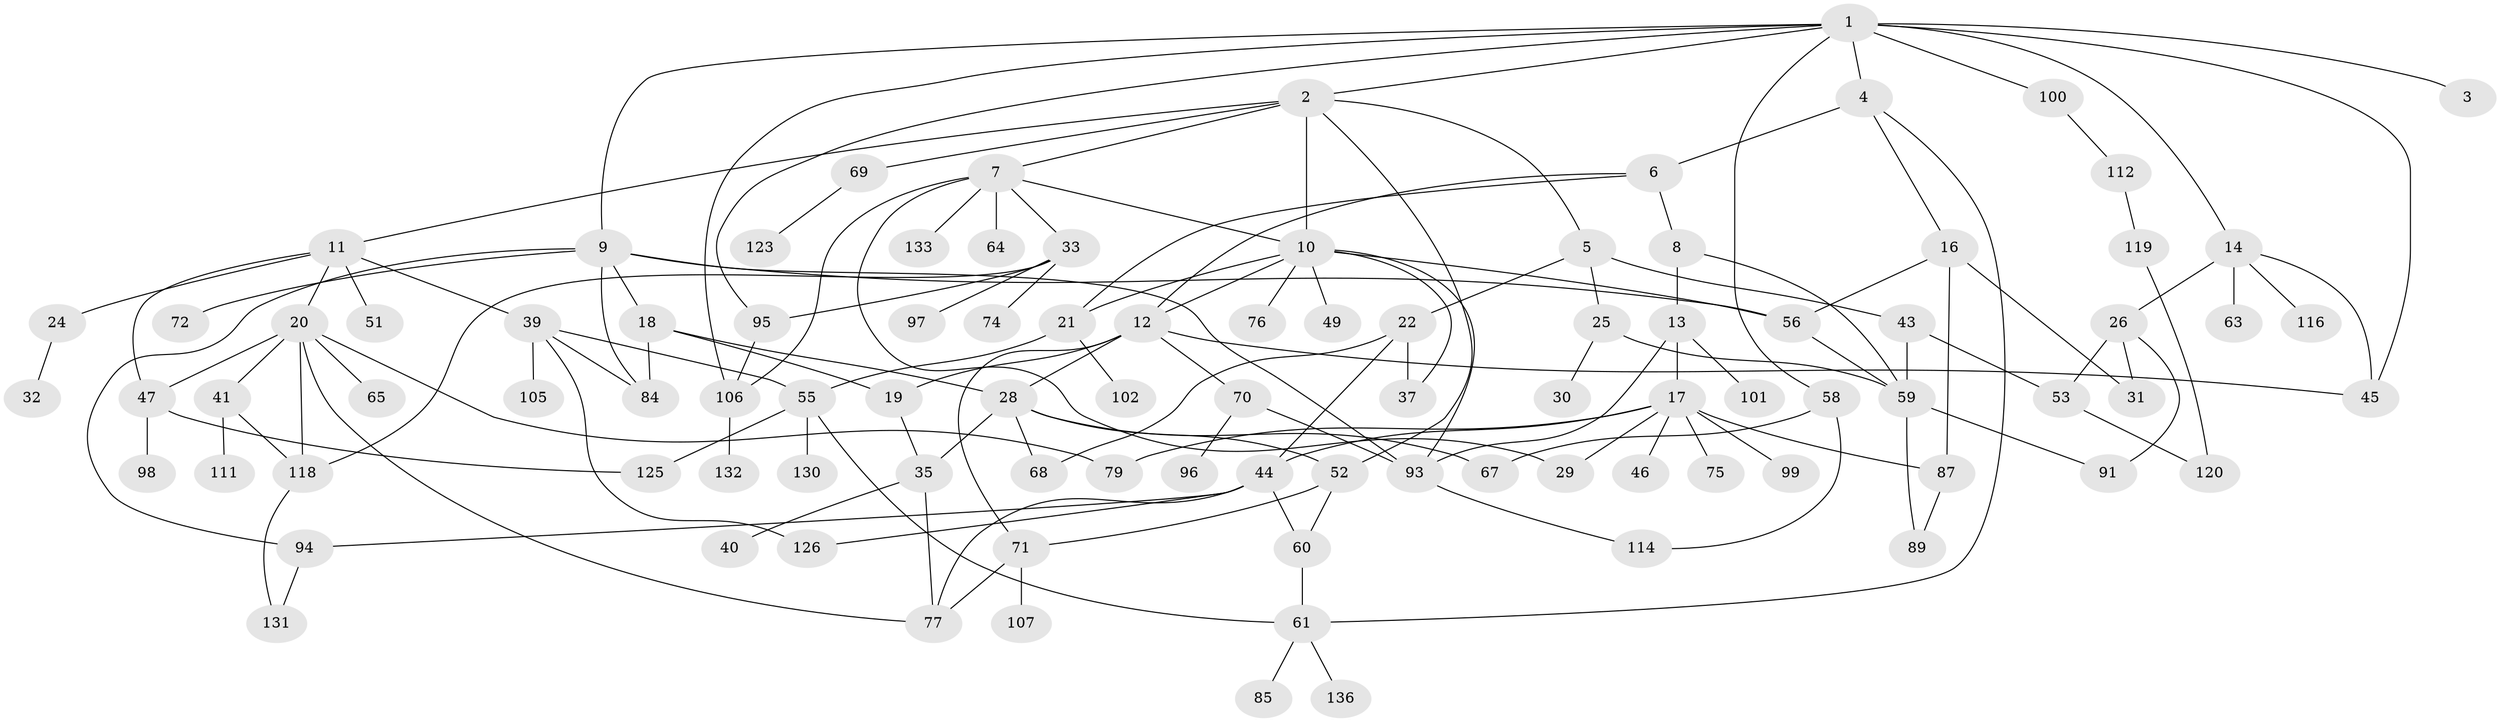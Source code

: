 // original degree distribution, {8: 0.014492753623188406, 6: 0.043478260869565216, 1: 0.2898550724637681, 4: 0.15942028985507245, 7: 0.007246376811594203, 3: 0.21014492753623187, 5: 0.057971014492753624, 2: 0.21739130434782608}
// Generated by graph-tools (version 1.1) at 2025/10/02/27/25 16:10:55]
// undirected, 97 vertices, 146 edges
graph export_dot {
graph [start="1"]
  node [color=gray90,style=filled];
  1 [super="+34"];
  2 [super="+42"];
  3;
  4;
  5;
  6 [super="+108"];
  7 [super="+82"];
  8;
  9 [super="+54"];
  10 [super="+23"];
  11 [super="+15"];
  12 [super="+27"];
  13 [super="+90"];
  14 [super="+103"];
  16 [super="+78"];
  17 [super="+36"];
  18 [super="+80"];
  19 [super="+117"];
  20 [super="+135"];
  21 [super="+86"];
  22 [super="+137"];
  24;
  25 [super="+88"];
  26 [super="+38"];
  28;
  29;
  30;
  31 [super="+127"];
  32;
  33;
  35 [super="+83"];
  37;
  39;
  40;
  41;
  43;
  44 [super="+48"];
  45;
  46 [super="+128"];
  47 [super="+50"];
  49;
  51;
  52;
  53 [super="+57"];
  55 [super="+110"];
  56;
  58 [super="+109"];
  59 [super="+66"];
  60 [super="+92"];
  61 [super="+62"];
  63;
  64;
  65;
  67 [super="+121"];
  68 [super="+73"];
  69 [super="+138"];
  70;
  71 [super="+115"];
  72;
  74;
  75;
  76;
  77 [super="+129"];
  79 [super="+81"];
  84;
  85;
  87;
  89 [super="+124"];
  91 [super="+104"];
  93 [super="+134"];
  94;
  95;
  96;
  97;
  98;
  99;
  100;
  101;
  102;
  105;
  106 [super="+113"];
  107;
  111;
  112;
  114;
  116;
  118 [super="+122"];
  119;
  120;
  123;
  125;
  126;
  130;
  131;
  132;
  133;
  136;
  1 -- 2;
  1 -- 3;
  1 -- 4;
  1 -- 9;
  1 -- 14;
  1 -- 58;
  1 -- 45;
  1 -- 106;
  1 -- 100;
  1 -- 95;
  2 -- 5;
  2 -- 7;
  2 -- 11;
  2 -- 69;
  2 -- 10;
  2 -- 52;
  4 -- 6;
  4 -- 16;
  4 -- 61;
  5 -- 22;
  5 -- 25;
  5 -- 43;
  6 -- 8;
  6 -- 12;
  6 -- 21;
  7 -- 10;
  7 -- 29;
  7 -- 33;
  7 -- 64;
  7 -- 106;
  7 -- 133;
  8 -- 13;
  8 -- 59;
  9 -- 18;
  9 -- 93;
  9 -- 56;
  9 -- 84;
  9 -- 72;
  9 -- 94;
  10 -- 21;
  10 -- 37;
  10 -- 49;
  10 -- 76;
  10 -- 93;
  10 -- 56;
  10 -- 12;
  11 -- 20;
  11 -- 24;
  11 -- 51;
  11 -- 39;
  11 -- 47;
  12 -- 28;
  12 -- 70;
  12 -- 71;
  12 -- 19;
  12 -- 45;
  13 -- 17;
  13 -- 101;
  13 -- 93;
  14 -- 26;
  14 -- 63;
  14 -- 116;
  14 -- 45;
  16 -- 56;
  16 -- 87;
  16 -- 31;
  17 -- 44;
  17 -- 79;
  17 -- 87;
  17 -- 29;
  17 -- 75;
  17 -- 99;
  17 -- 46;
  18 -- 19;
  18 -- 28;
  18 -- 84;
  19 -- 35;
  20 -- 41;
  20 -- 65;
  20 -- 79;
  20 -- 77;
  20 -- 118;
  20 -- 47;
  21 -- 102;
  21 -- 55;
  22 -- 68;
  22 -- 44;
  22 -- 37;
  24 -- 32;
  25 -- 30;
  25 -- 59;
  26 -- 31;
  26 -- 53;
  26 -- 91;
  28 -- 52;
  28 -- 67;
  28 -- 35;
  28 -- 68;
  33 -- 74;
  33 -- 95;
  33 -- 97;
  33 -- 118;
  35 -- 40;
  35 -- 77;
  39 -- 55;
  39 -- 105;
  39 -- 84;
  39 -- 126;
  41 -- 111;
  41 -- 118;
  43 -- 59;
  43 -- 53;
  44 -- 94;
  44 -- 126;
  44 -- 77;
  44 -- 60;
  47 -- 98;
  47 -- 125;
  52 -- 71;
  52 -- 60;
  53 -- 120;
  55 -- 61;
  55 -- 130;
  55 -- 125;
  56 -- 59;
  58 -- 67;
  58 -- 114;
  59 -- 91;
  59 -- 89;
  60 -- 61;
  61 -- 136;
  61 -- 85;
  69 -- 123;
  70 -- 96;
  70 -- 93;
  71 -- 107;
  71 -- 77;
  87 -- 89;
  93 -- 114;
  94 -- 131;
  95 -- 106;
  100 -- 112;
  106 -- 132;
  112 -- 119;
  118 -- 131;
  119 -- 120;
}

